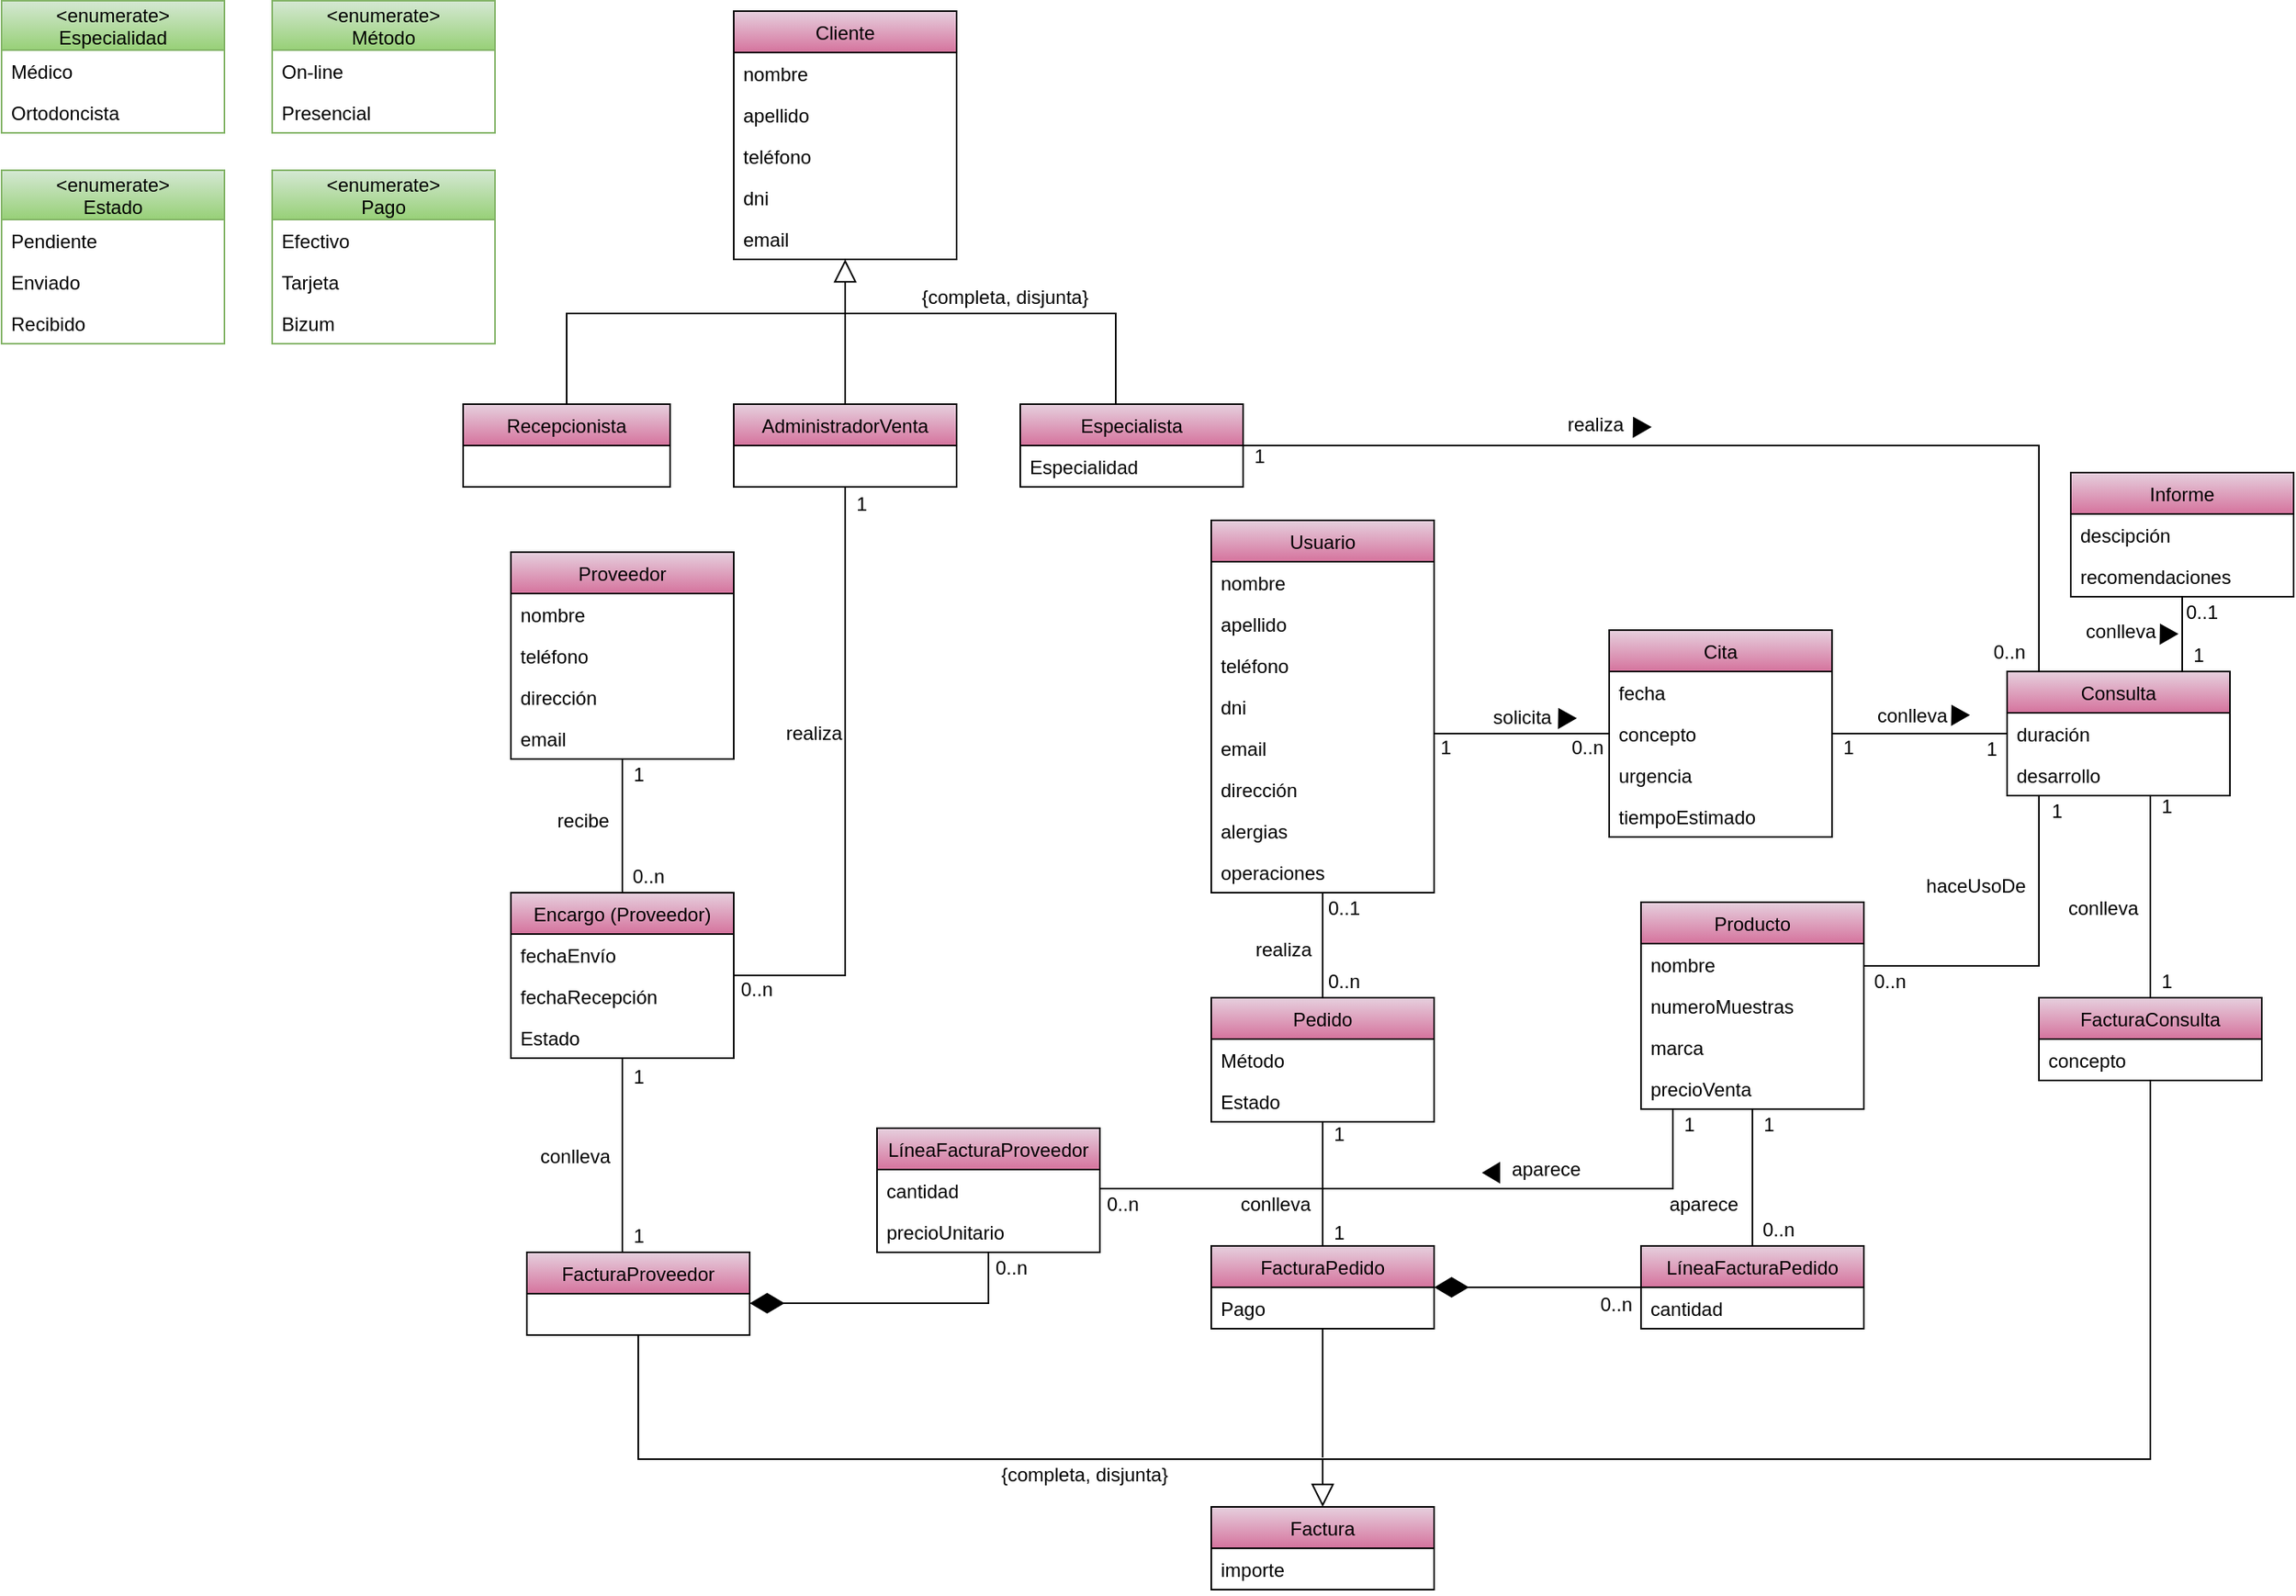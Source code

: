 <mxfile version="13.7.9" type="device"><diagram id="C5RBs43oDa-KdzZeNtuy" name="Page-1"><mxGraphModel dx="1865" dy="607" grid="1" gridSize="10" guides="1" tooltips="1" connect="1" arrows="1" fold="1" page="1" pageScale="1" pageWidth="827" pageHeight="1169" math="0" shadow="0"><root><mxCell id="WIyWlLk6GJQsqaUBKTNV-0"/><mxCell id="WIyWlLk6GJQsqaUBKTNV-1" parent="WIyWlLk6GJQsqaUBKTNV-0"/><mxCell id="0puCko0WSU8qKlsJUtFV-97" value="" style="endArrow=none;html=1;edgeStyle=orthogonalEdgeStyle;" parent="WIyWlLk6GJQsqaUBKTNV-1" source="SEa0zb_5nEp7aMum9ykr-32" target="0puCko0WSU8qKlsJUtFV-28" edge="1"><mxGeometry relative="1" as="geometry"><mxPoint x="280" y="533" as="sourcePoint"/><mxPoint x="430" y="430" as="targetPoint"/><Array as="points"><mxPoint x="310" y="494"/><mxPoint x="310" y="494"/></Array></mxGeometry></mxCell><mxCell id="0puCko0WSU8qKlsJUtFV-100" value="" style="endArrow=none;html=1;edgeStyle=orthogonalEdgeStyle;" parent="WIyWlLk6GJQsqaUBKTNV-1" source="0puCko0WSU8qKlsJUtFV-28" target="0puCko0WSU8qKlsJUtFV-24" edge="1"><mxGeometry relative="1" as="geometry"><mxPoint x="290" y="543" as="sourcePoint"/><mxPoint x="420" y="543" as="targetPoint"/></mxGeometry></mxCell><mxCell id="0puCko0WSU8qKlsJUtFV-104" value="" style="endArrow=none;html=1;edgeStyle=orthogonalEdgeStyle;" parent="WIyWlLk6GJQsqaUBKTNV-1" source="0puCko0WSU8qKlsJUtFV-40" target="0puCko0WSU8qKlsJUtFV-24" edge="1"><mxGeometry relative="1" as="geometry"><mxPoint x="320" y="573" as="sourcePoint"/><mxPoint x="450" y="573" as="targetPoint"/><Array as="points"><mxPoint x="730" y="570"/><mxPoint x="730" y="570"/></Array></mxGeometry></mxCell><mxCell id="0puCko0WSU8qKlsJUtFV-106" value="" style="endArrow=none;html=1;edgeStyle=orthogonalEdgeStyle;entryX=0.5;entryY=0;entryDx=0;entryDy=0;" parent="WIyWlLk6GJQsqaUBKTNV-1" source="SEa0zb_5nEp7aMum9ykr-32" target="0puCko0WSU8qKlsJUtFV-48" edge="1"><mxGeometry relative="1" as="geometry"><mxPoint x="210" y="585" as="sourcePoint"/><mxPoint x="420" y="543" as="targetPoint"/></mxGeometry></mxCell><mxCell id="0puCko0WSU8qKlsJUtFV-116" value="" style="endArrow=none;html=1;edgeStyle=orthogonalEdgeStyle;" parent="WIyWlLk6GJQsqaUBKTNV-1" source="0puCko0WSU8qKlsJUtFV-48" target="0puCko0WSU8qKlsJUtFV-108" edge="1"><mxGeometry relative="1" as="geometry"><mxPoint x="220" y="595" as="sourcePoint"/><mxPoint x="220" y="670" as="targetPoint"/></mxGeometry></mxCell><mxCell id="0puCko0WSU8qKlsJUtFV-117" value="" style="endArrow=diamondThin;html=1;edgeStyle=orthogonalEdgeStyle;endFill=1;startSize=19;endSize=19;" parent="WIyWlLk6GJQsqaUBKTNV-1" source="0puCko0WSU8qKlsJUtFV-112" target="0puCko0WSU8qKlsJUtFV-108" edge="1"><mxGeometry relative="1" as="geometry"><mxPoint x="220" y="774" as="sourcePoint"/><mxPoint x="220" y="800" as="targetPoint"/></mxGeometry></mxCell><mxCell id="0puCko0WSU8qKlsJUtFV-118" value="" style="endArrow=none;html=1;edgeStyle=orthogonalEdgeStyle;" parent="WIyWlLk6GJQsqaUBKTNV-1" source="0puCko0WSU8qKlsJUtFV-85" target="0puCko0WSU8qKlsJUtFV-112" edge="1"><mxGeometry relative="1" as="geometry"><mxPoint x="560" y="852" as="sourcePoint"/><mxPoint x="610" y="852" as="targetPoint"/></mxGeometry></mxCell><mxCell id="0puCko0WSU8qKlsJUtFV-124" value="" style="endArrow=block;endFill=0;endSize=12;html=1;entryX=0.5;entryY=0;entryDx=0;entryDy=0;" parent="WIyWlLk6GJQsqaUBKTNV-1" target="0puCko0WSU8qKlsJUtFV-120" edge="1"><mxGeometry width="160" relative="1" as="geometry"><mxPoint x="210" y="950" as="sourcePoint"/><mxPoint x="72" y="860" as="targetPoint"/></mxGeometry></mxCell><mxCell id="SEa0zb_5nEp7aMum9ykr-4" style="edgeStyle=orthogonalEdgeStyle;rounded=0;orthogonalLoop=1;jettySize=auto;html=1;endArrow=none;endFill=0;" edge="1" parent="WIyWlLk6GJQsqaUBKTNV-1" source="0puCko0WSU8qKlsJUtFV-93" target="0puCko0WSU8qKlsJUtFV-85"><mxGeometry relative="1" as="geometry"><Array as="points"><mxPoint x="430" y="780"/></Array></mxGeometry></mxCell><mxCell id="SEa0zb_5nEp7aMum9ykr-3" style="edgeStyle=orthogonalEdgeStyle;rounded=0;orthogonalLoop=1;jettySize=auto;html=1;endArrow=none;endFill=0;" edge="1" parent="WIyWlLk6GJQsqaUBKTNV-1" source="SEa0zb_5nEp7aMum9ykr-20" target="0puCko0WSU8qKlsJUtFV-36"><mxGeometry relative="1" as="geometry"><mxPoint x="-380" y="585" as="sourcePoint"/><Array as="points"><mxPoint x="-230" y="540"/><mxPoint x="-230" y="540"/></Array></mxGeometry></mxCell><mxCell id="SEa0zb_5nEp7aMum9ykr-6" style="edgeStyle=orthogonalEdgeStyle;rounded=0;orthogonalLoop=1;jettySize=auto;html=1;endArrow=none;endFill=0;startArrow=diamondThin;startFill=1;sourcePerimeterSpacing=0;targetPerimeterSpacing=0;startSize=19;" edge="1" parent="WIyWlLk6GJQsqaUBKTNV-1" source="0puCko0WSU8qKlsJUtFV-89" target="0puCko0WSU8qKlsJUtFV-93"><mxGeometry relative="1" as="geometry"><Array as="points"><mxPoint y="852"/></Array></mxGeometry></mxCell><mxCell id="SEa0zb_5nEp7aMum9ykr-5" style="edgeStyle=orthogonalEdgeStyle;rounded=0;orthogonalLoop=1;jettySize=auto;html=1;endArrow=none;endFill=0;" edge="1" parent="WIyWlLk6GJQsqaUBKTNV-1" source="0puCko0WSU8qKlsJUtFV-36" target="0puCko0WSU8qKlsJUtFV-89"><mxGeometry relative="1" as="geometry"><Array as="points"><mxPoint x="-230" y="770"/><mxPoint x="-230" y="770"/></Array></mxGeometry></mxCell><mxCell id="SEa0zb_5nEp7aMum9ykr-57" style="edgeStyle=orthogonalEdgeStyle;rounded=0;orthogonalLoop=1;jettySize=auto;html=1;startArrow=none;startFill=0;startSize=19;sourcePerimeterSpacing=0;endArrow=none;endFill=0;endSize=19;targetPerimeterSpacing=0;" edge="1" parent="WIyWlLk6GJQsqaUBKTNV-1" source="0puCko0WSU8qKlsJUtFV-8"><mxGeometry relative="1" as="geometry"><mxPoint x="-110" y="230" as="targetPoint"/><mxPoint x="-200" y="230" as="sourcePoint"/><Array as="points"><mxPoint x="-265" y="230"/></Array></mxGeometry></mxCell><mxCell id="0puCko0WSU8qKlsJUtFV-8" value="Recepcionista" style="swimlane;fontStyle=0;childLayout=stackLayout;horizontal=1;startSize=26;horizontalStack=0;resizeParent=1;resizeParentMax=0;resizeLast=0;collapsible=1;marginBottom=0;fillColor=#E6D0DE;gradientColor=#D5739D;" parent="WIyWlLk6GJQsqaUBKTNV-1" vertex="1"><mxGeometry x="-330" y="287" width="130" height="52" as="geometry"/></mxCell><mxCell id="SEa0zb_5nEp7aMum9ykr-110" style="edgeStyle=orthogonalEdgeStyle;rounded=0;orthogonalLoop=1;jettySize=auto;html=1;startArrow=none;startFill=0;startSize=19;sourcePerimeterSpacing=0;endArrow=none;endFill=0;endSize=19;targetPerimeterSpacing=0;" edge="1" parent="WIyWlLk6GJQsqaUBKTNV-1" source="0puCko0WSU8qKlsJUtFV-12"><mxGeometry relative="1" as="geometry"><mxPoint x="-90" y="230" as="targetPoint"/></mxGeometry></mxCell><mxCell id="0puCko0WSU8qKlsJUtFV-12" value="AdministradorVenta" style="swimlane;fontStyle=0;childLayout=stackLayout;horizontal=1;startSize=26;horizontalStack=0;resizeParent=1;resizeParentMax=0;resizeLast=0;collapsible=1;marginBottom=0;fillColor=#E6D0DE;gradientColor=#D5739D;" parent="WIyWlLk6GJQsqaUBKTNV-1" vertex="1"><mxGeometry x="-160" y="287" width="140" height="52" as="geometry"/></mxCell><mxCell id="SEa0zb_5nEp7aMum9ykr-55" style="edgeStyle=orthogonalEdgeStyle;rounded=0;orthogonalLoop=1;jettySize=auto;html=1;startArrow=none;startFill=0;startSize=19;sourcePerimeterSpacing=0;endArrow=none;endFill=0;endSize=19;targetPerimeterSpacing=0;" edge="1" parent="WIyWlLk6GJQsqaUBKTNV-1" source="0puCko0WSU8qKlsJUtFV-16" target="0puCko0WSU8qKlsJUtFV-24"><mxGeometry relative="1" as="geometry"><Array as="points"><mxPoint x="660" y="313"/></Array></mxGeometry></mxCell><mxCell id="SEa0zb_5nEp7aMum9ykr-56" style="edgeStyle=orthogonalEdgeStyle;rounded=0;orthogonalLoop=1;jettySize=auto;html=1;startArrow=none;startFill=0;startSize=19;sourcePerimeterSpacing=0;endArrow=none;endFill=0;endSize=19;targetPerimeterSpacing=0;" edge="1" parent="WIyWlLk6GJQsqaUBKTNV-1" source="0puCko0WSU8qKlsJUtFV-16"><mxGeometry relative="1" as="geometry"><mxPoint x="-110" y="230" as="targetPoint"/><Array as="points"><mxPoint x="80" y="230"/></Array></mxGeometry></mxCell><mxCell id="SEa0zb_5nEp7aMum9ykr-45" value="&lt;enumerate&gt;&#10;Método" style="swimlane;fontStyle=0;childLayout=stackLayout;horizontal=1;startSize=31;fillColor=#d5e8d4;horizontalStack=0;resizeParent=1;resizeParentMax=0;resizeLast=0;collapsible=1;marginBottom=0;strokeColor=#82b366;gradientColor=#97D077;" vertex="1" parent="WIyWlLk6GJQsqaUBKTNV-1"><mxGeometry x="-450" y="33.5" width="140" height="83" as="geometry"/></mxCell><mxCell id="SEa0zb_5nEp7aMum9ykr-46" value="On-line" style="text;strokeColor=none;fillColor=none;align=left;verticalAlign=top;spacingLeft=4;spacingRight=4;overflow=hidden;rotatable=0;points=[[0,0.5],[1,0.5]];portConstraint=eastwest;" vertex="1" parent="SEa0zb_5nEp7aMum9ykr-45"><mxGeometry y="31" width="140" height="26" as="geometry"/></mxCell><mxCell id="SEa0zb_5nEp7aMum9ykr-47" value="Presencial" style="text;strokeColor=none;fillColor=none;align=left;verticalAlign=top;spacingLeft=4;spacingRight=4;overflow=hidden;rotatable=0;points=[[0,0.5],[1,0.5]];portConstraint=eastwest;" vertex="1" parent="SEa0zb_5nEp7aMum9ykr-45"><mxGeometry y="57" width="140" height="26" as="geometry"/></mxCell><mxCell id="SEa0zb_5nEp7aMum9ykr-14" value="&lt;enumerate&gt;&#10;Especialidad" style="swimlane;fontStyle=0;childLayout=stackLayout;horizontal=1;startSize=31;fillColor=#d5e8d4;horizontalStack=0;resizeParent=1;resizeParentMax=0;resizeLast=0;collapsible=1;marginBottom=0;strokeColor=#82b366;gradientColor=#97D077;" vertex="1" parent="WIyWlLk6GJQsqaUBKTNV-1"><mxGeometry x="-620" y="33.5" width="140" height="83" as="geometry"/></mxCell><mxCell id="SEa0zb_5nEp7aMum9ykr-15" value="Médico" style="text;strokeColor=none;fillColor=none;align=left;verticalAlign=top;spacingLeft=4;spacingRight=4;overflow=hidden;rotatable=0;points=[[0,0.5],[1,0.5]];portConstraint=eastwest;" vertex="1" parent="SEa0zb_5nEp7aMum9ykr-14"><mxGeometry y="31" width="140" height="26" as="geometry"/></mxCell><mxCell id="SEa0zb_5nEp7aMum9ykr-16" value="Ortodoncista" style="text;strokeColor=none;fillColor=none;align=left;verticalAlign=top;spacingLeft=4;spacingRight=4;overflow=hidden;rotatable=0;points=[[0,0.5],[1,0.5]];portConstraint=eastwest;" vertex="1" parent="SEa0zb_5nEp7aMum9ykr-14"><mxGeometry y="57" width="140" height="26" as="geometry"/></mxCell><mxCell id="SEa0zb_5nEp7aMum9ykr-59" style="edgeStyle=orthogonalEdgeStyle;rounded=0;orthogonalLoop=1;jettySize=auto;html=1;startArrow=none;startFill=0;startSize=19;sourcePerimeterSpacing=0;endArrow=none;endFill=0;endSize=19;targetPerimeterSpacing=0;" edge="1" parent="WIyWlLk6GJQsqaUBKTNV-1" source="0puCko0WSU8qKlsJUtFV-40"><mxGeometry relative="1" as="geometry"><mxPoint x="70" y="950" as="targetPoint"/><Array as="points"><mxPoint x="730" y="950"/></Array></mxGeometry></mxCell><mxCell id="SEa0zb_5nEp7aMum9ykr-111" style="edgeStyle=orthogonalEdgeStyle;rounded=0;orthogonalLoop=1;jettySize=auto;html=1;startArrow=block;startFill=0;startSize=12;sourcePerimeterSpacing=0;endArrow=none;endFill=0;endSize=19;targetPerimeterSpacing=0;" edge="1" parent="WIyWlLk6GJQsqaUBKTNV-1" source="0puCko0WSU8qKlsJUtFV-0"><mxGeometry relative="1" as="geometry"><mxPoint x="-90" y="240" as="targetPoint"/></mxGeometry></mxCell><mxCell id="0puCko0WSU8qKlsJUtFV-0" value="Cliente" style="swimlane;fontStyle=0;childLayout=stackLayout;horizontal=1;startSize=26;horizontalStack=0;resizeParent=1;resizeParentMax=0;resizeLast=0;collapsible=1;marginBottom=0;fillColor=#E6D0DE;gradientColor=#D5739D;gradientDirection=south;swimlaneFillColor=none;" parent="WIyWlLk6GJQsqaUBKTNV-1" vertex="1"><mxGeometry x="-160" y="40" width="140" height="156" as="geometry"/></mxCell><mxCell id="0puCko0WSU8qKlsJUtFV-1" value="nombre" style="text;strokeColor=none;fillColor=none;align=left;verticalAlign=top;spacingLeft=4;spacingRight=4;overflow=hidden;rotatable=0;points=[[0,0.5],[1,0.5]];portConstraint=eastwest;" parent="0puCko0WSU8qKlsJUtFV-0" vertex="1"><mxGeometry y="26" width="140" height="26" as="geometry"/></mxCell><mxCell id="0puCko0WSU8qKlsJUtFV-2" value="apellido" style="text;strokeColor=none;fillColor=none;align=left;verticalAlign=top;spacingLeft=4;spacingRight=4;overflow=hidden;rotatable=0;points=[[0,0.5],[1,0.5]];portConstraint=eastwest;" parent="0puCko0WSU8qKlsJUtFV-0" vertex="1"><mxGeometry y="52" width="140" height="26" as="geometry"/></mxCell><mxCell id="0puCko0WSU8qKlsJUtFV-3" value="teléfono" style="text;strokeColor=none;fillColor=none;align=left;verticalAlign=top;spacingLeft=4;spacingRight=4;overflow=hidden;rotatable=0;points=[[0,0.5],[1,0.5]];portConstraint=eastwest;" parent="0puCko0WSU8qKlsJUtFV-0" vertex="1"><mxGeometry y="78" width="140" height="26" as="geometry"/></mxCell><mxCell id="SEa0zb_5nEp7aMum9ykr-11" value="dni" style="text;strokeColor=none;fillColor=none;align=left;verticalAlign=top;spacingLeft=4;spacingRight=4;overflow=hidden;rotatable=0;points=[[0,0.5],[1,0.5]];portConstraint=eastwest;" vertex="1" parent="0puCko0WSU8qKlsJUtFV-0"><mxGeometry y="104" width="140" height="26" as="geometry"/></mxCell><mxCell id="SEa0zb_5nEp7aMum9ykr-12" value="email" style="text;strokeColor=none;fillColor=none;align=left;verticalAlign=top;spacingLeft=4;spacingRight=4;overflow=hidden;rotatable=0;points=[[0,0.5],[1,0.5]];portConstraint=eastwest;" vertex="1" parent="0puCko0WSU8qKlsJUtFV-0"><mxGeometry y="130" width="140" height="26" as="geometry"/></mxCell><mxCell id="0puCko0WSU8qKlsJUtFV-48" value="Pedido" style="swimlane;fontStyle=0;childLayout=stackLayout;horizontal=1;startSize=26;horizontalStack=0;resizeParent=1;resizeParentMax=0;resizeLast=0;collapsible=1;marginBottom=0;fillColor=#E6D0DE;gradientColor=#D5739D;" parent="WIyWlLk6GJQsqaUBKTNV-1" vertex="1"><mxGeometry x="140" y="660" width="140" height="78" as="geometry"/></mxCell><mxCell id="0puCko0WSU8qKlsJUtFV-49" value="Método" style="text;strokeColor=none;fillColor=none;align=left;verticalAlign=top;spacingLeft=4;spacingRight=4;overflow=hidden;rotatable=0;points=[[0,0.5],[1,0.5]];portConstraint=eastwest;" parent="0puCko0WSU8qKlsJUtFV-48" vertex="1"><mxGeometry y="26" width="140" height="26" as="geometry"/></mxCell><mxCell id="0puCko0WSU8qKlsJUtFV-50" value="Estado" style="text;strokeColor=none;fillColor=none;align=left;verticalAlign=top;spacingLeft=4;spacingRight=4;overflow=hidden;rotatable=0;points=[[0,0.5],[1,0.5]];portConstraint=eastwest;" parent="0puCko0WSU8qKlsJUtFV-48" vertex="1"><mxGeometry y="52" width="140" height="26" as="geometry"/></mxCell><mxCell id="SEa0zb_5nEp7aMum9ykr-53" style="edgeStyle=orthogonalEdgeStyle;rounded=0;orthogonalLoop=1;jettySize=auto;html=1;startArrow=none;startFill=0;startSize=19;sourcePerimeterSpacing=0;endArrow=none;endFill=0;endSize=19;targetPerimeterSpacing=0;" edge="1" parent="WIyWlLk6GJQsqaUBKTNV-1" source="0puCko0WSU8qKlsJUtFV-85" target="0puCko0WSU8qKlsJUtFV-24"><mxGeometry relative="1" as="geometry"><Array as="points"><mxPoint x="660" y="640"/></Array></mxGeometry></mxCell><mxCell id="0puCko0WSU8qKlsJUtFV-85" value="Producto" style="swimlane;fontStyle=0;childLayout=stackLayout;horizontal=1;startSize=26;horizontalStack=0;resizeParent=1;resizeParentMax=0;resizeLast=0;collapsible=1;marginBottom=0;fillColor=#E6D0DE;gradientColor=#D5739D;" parent="WIyWlLk6GJQsqaUBKTNV-1" vertex="1"><mxGeometry x="410" y="600" width="140" height="130" as="geometry"/></mxCell><mxCell id="0puCko0WSU8qKlsJUtFV-87" value="nombre" style="text;strokeColor=none;fillColor=none;align=left;verticalAlign=top;spacingLeft=4;spacingRight=4;overflow=hidden;rotatable=0;points=[[0,0.5],[1,0.5]];portConstraint=eastwest;" parent="0puCko0WSU8qKlsJUtFV-85" vertex="1"><mxGeometry y="26" width="140" height="26" as="geometry"/></mxCell><mxCell id="0puCko0WSU8qKlsJUtFV-86" value="numeroMuestras" style="text;strokeColor=none;fillColor=none;align=left;verticalAlign=top;spacingLeft=4;spacingRight=4;overflow=hidden;rotatable=0;points=[[0,0.5],[1,0.5]];portConstraint=eastwest;" parent="0puCko0WSU8qKlsJUtFV-85" vertex="1"><mxGeometry y="52" width="140" height="26" as="geometry"/></mxCell><mxCell id="0puCko0WSU8qKlsJUtFV-88" value="marca" style="text;strokeColor=none;fillColor=none;align=left;verticalAlign=top;spacingLeft=4;spacingRight=4;overflow=hidden;rotatable=0;points=[[0,0.5],[1,0.5]];portConstraint=eastwest;" parent="0puCko0WSU8qKlsJUtFV-85" vertex="1"><mxGeometry y="78" width="140" height="26" as="geometry"/></mxCell><mxCell id="SEa0zb_5nEp7aMum9ykr-43" value="precioVenta" style="text;strokeColor=none;fillColor=none;align=left;verticalAlign=top;spacingLeft=4;spacingRight=4;overflow=hidden;rotatable=0;points=[[0,0.5],[1,0.5]];portConstraint=eastwest;" vertex="1" parent="0puCko0WSU8qKlsJUtFV-85"><mxGeometry y="104" width="140" height="26" as="geometry"/></mxCell><mxCell id="SEa0zb_5nEp7aMum9ykr-8" style="edgeStyle=orthogonalEdgeStyle;rounded=0;orthogonalLoop=1;jettySize=auto;html=1;endArrow=none;endFill=0;" edge="1" parent="WIyWlLk6GJQsqaUBKTNV-1" source="0puCko0WSU8qKlsJUtFV-108"><mxGeometry relative="1" as="geometry"><mxPoint x="210" y="949" as="targetPoint"/><mxPoint x="210" y="893.0" as="sourcePoint"/></mxGeometry></mxCell><mxCell id="0puCko0WSU8qKlsJUtFV-56" value="Informe" style="swimlane;fontStyle=0;childLayout=stackLayout;horizontal=1;startSize=26;horizontalStack=0;resizeParent=1;resizeParentMax=0;resizeLast=0;collapsible=1;marginBottom=0;fillColor=#E6D0DE;gradientColor=#D5739D;" parent="WIyWlLk6GJQsqaUBKTNV-1" vertex="1"><mxGeometry x="680" y="330" width="140" height="78" as="geometry"/></mxCell><mxCell id="0puCko0WSU8qKlsJUtFV-57" value="descipción" style="text;strokeColor=none;fillColor=none;align=left;verticalAlign=top;spacingLeft=4;spacingRight=4;overflow=hidden;rotatable=0;points=[[0,0.5],[1,0.5]];portConstraint=eastwest;" parent="0puCko0WSU8qKlsJUtFV-56" vertex="1"><mxGeometry y="26" width="140" height="26" as="geometry"/></mxCell><mxCell id="0puCko0WSU8qKlsJUtFV-58" value="recomendaciones" style="text;strokeColor=none;fillColor=none;align=left;verticalAlign=top;spacingLeft=4;spacingRight=4;overflow=hidden;rotatable=0;points=[[0,0.5],[1,0.5]];portConstraint=eastwest;" parent="0puCko0WSU8qKlsJUtFV-56" vertex="1"><mxGeometry y="52" width="140" height="26" as="geometry"/></mxCell><mxCell id="SEa0zb_5nEp7aMum9ykr-49" value="&lt;enumerate&gt;&#10;Pago" style="swimlane;fontStyle=0;childLayout=stackLayout;horizontal=1;startSize=31;fillColor=#d5e8d4;horizontalStack=0;resizeParent=1;resizeParentMax=0;resizeLast=0;collapsible=1;marginBottom=0;strokeColor=#82b366;gradientColor=#97D077;" vertex="1" parent="WIyWlLk6GJQsqaUBKTNV-1"><mxGeometry x="-450" y="140" width="140" height="109" as="geometry"/></mxCell><mxCell id="SEa0zb_5nEp7aMum9ykr-50" value="Efectivo" style="text;strokeColor=none;fillColor=none;align=left;verticalAlign=top;spacingLeft=4;spacingRight=4;overflow=hidden;rotatable=0;points=[[0,0.5],[1,0.5]];portConstraint=eastwest;" vertex="1" parent="SEa0zb_5nEp7aMum9ykr-49"><mxGeometry y="31" width="140" height="26" as="geometry"/></mxCell><mxCell id="SEa0zb_5nEp7aMum9ykr-51" value="Tarjeta" style="text;strokeColor=none;fillColor=none;align=left;verticalAlign=top;spacingLeft=4;spacingRight=4;overflow=hidden;rotatable=0;points=[[0,0.5],[1,0.5]];portConstraint=eastwest;" vertex="1" parent="SEa0zb_5nEp7aMum9ykr-49"><mxGeometry y="57" width="140" height="26" as="geometry"/></mxCell><mxCell id="SEa0zb_5nEp7aMum9ykr-52" value="Bizum" style="text;strokeColor=none;fillColor=none;align=left;verticalAlign=top;spacingLeft=4;spacingRight=4;overflow=hidden;rotatable=0;points=[[0,0.5],[1,0.5]];portConstraint=eastwest;" vertex="1" parent="SEa0zb_5nEp7aMum9ykr-49"><mxGeometry y="83" width="140" height="26" as="geometry"/></mxCell><mxCell id="SEa0zb_5nEp7aMum9ykr-27" value="&lt;enumerate&gt;&#10;Estado" style="swimlane;fontStyle=0;childLayout=stackLayout;horizontal=1;startSize=31;fillColor=#d5e8d4;horizontalStack=0;resizeParent=1;resizeParentMax=0;resizeLast=0;collapsible=1;marginBottom=0;strokeColor=#82b366;gradientColor=#97D077;" vertex="1" parent="WIyWlLk6GJQsqaUBKTNV-1"><mxGeometry x="-620" y="140" width="140" height="109" as="geometry"/></mxCell><mxCell id="SEa0zb_5nEp7aMum9ykr-28" value="Pendiente" style="text;strokeColor=none;fillColor=none;align=left;verticalAlign=top;spacingLeft=4;spacingRight=4;overflow=hidden;rotatable=0;points=[[0,0.5],[1,0.5]];portConstraint=eastwest;" vertex="1" parent="SEa0zb_5nEp7aMum9ykr-27"><mxGeometry y="31" width="140" height="26" as="geometry"/></mxCell><mxCell id="SEa0zb_5nEp7aMum9ykr-29" value="Enviado" style="text;strokeColor=none;fillColor=none;align=left;verticalAlign=top;spacingLeft=4;spacingRight=4;overflow=hidden;rotatable=0;points=[[0,0.5],[1,0.5]];portConstraint=eastwest;" vertex="1" parent="SEa0zb_5nEp7aMum9ykr-27"><mxGeometry y="57" width="140" height="26" as="geometry"/></mxCell><mxCell id="SEa0zb_5nEp7aMum9ykr-30" value="Recibido" style="text;strokeColor=none;fillColor=none;align=left;verticalAlign=top;spacingLeft=4;spacingRight=4;overflow=hidden;rotatable=0;points=[[0,0.5],[1,0.5]];portConstraint=eastwest;" vertex="1" parent="SEa0zb_5nEp7aMum9ykr-27"><mxGeometry y="83" width="140" height="26" as="geometry"/></mxCell><mxCell id="SEa0zb_5nEp7aMum9ykr-9" style="edgeStyle=orthogonalEdgeStyle;rounded=0;orthogonalLoop=1;jettySize=auto;html=1;endArrow=none;endFill=0;" edge="1" parent="WIyWlLk6GJQsqaUBKTNV-1" source="0puCko0WSU8qKlsJUtFV-36" target="0puCko0WSU8qKlsJUtFV-12"><mxGeometry relative="1" as="geometry"><Array as="points"><mxPoint x="-90" y="646"/></Array></mxGeometry></mxCell><mxCell id="SEa0zb_5nEp7aMum9ykr-10" value="" style="triangle;whiteSpace=wrap;html=1;fillColor=#000000;direction=west;rotation=60;" vertex="1" parent="WIyWlLk6GJQsqaUBKTNV-1"><mxGeometry x="356" y="477" width="10" height="12" as="geometry"/></mxCell><mxCell id="SEa0zb_5nEp7aMum9ykr-58" style="edgeStyle=orthogonalEdgeStyle;rounded=0;orthogonalLoop=1;jettySize=auto;html=1;startArrow=none;startFill=0;startSize=19;sourcePerimeterSpacing=0;endArrow=none;endFill=0;endSize=19;targetPerimeterSpacing=0;" edge="1" parent="WIyWlLk6GJQsqaUBKTNV-1" source="0puCko0WSU8qKlsJUtFV-89"><mxGeometry relative="1" as="geometry"><mxPoint x="70" y="950" as="targetPoint"/><Array as="points"><mxPoint x="-220" y="950"/></Array></mxGeometry></mxCell><mxCell id="0puCko0WSU8qKlsJUtFV-89" value="FacturaProveedor" style="swimlane;fontStyle=0;childLayout=stackLayout;horizontal=1;startSize=26;horizontalStack=0;resizeParent=1;resizeParentMax=0;resizeLast=0;collapsible=1;marginBottom=0;fillColor=#E6D0DE;gradientColor=#D5739D;" parent="WIyWlLk6GJQsqaUBKTNV-1" vertex="1"><mxGeometry x="-290" y="820" width="140" height="52" as="geometry"/></mxCell><mxCell id="0puCko0WSU8qKlsJUtFV-108" value="FacturaPedido" style="swimlane;fontStyle=0;childLayout=stackLayout;horizontal=1;startSize=26;horizontalStack=0;resizeParent=1;resizeParentMax=0;resizeLast=0;collapsible=1;marginBottom=0;fillColor=#E6D0DE;gradientColor=#D5739D;" parent="WIyWlLk6GJQsqaUBKTNV-1" vertex="1"><mxGeometry x="140" y="816" width="140" height="52" as="geometry"/></mxCell><mxCell id="SEa0zb_5nEp7aMum9ykr-44" value="Pago" style="text;strokeColor=none;fillColor=none;align=left;verticalAlign=top;spacingLeft=4;spacingRight=4;overflow=hidden;rotatable=0;points=[[0,0.5],[1,0.5]];portConstraint=eastwest;" vertex="1" parent="0puCko0WSU8qKlsJUtFV-108"><mxGeometry y="26" width="140" height="26" as="geometry"/></mxCell><mxCell id="SEa0zb_5nEp7aMum9ykr-54" style="edgeStyle=orthogonalEdgeStyle;rounded=0;orthogonalLoop=1;jettySize=auto;html=1;startArrow=none;startFill=0;startSize=19;sourcePerimeterSpacing=0;endArrow=none;endFill=0;endSize=19;targetPerimeterSpacing=0;" edge="1" parent="WIyWlLk6GJQsqaUBKTNV-1" source="0puCko0WSU8qKlsJUtFV-24" target="0puCko0WSU8qKlsJUtFV-56"><mxGeometry relative="1" as="geometry"><Array as="points"><mxPoint x="750" y="440"/><mxPoint x="750" y="440"/></Array></mxGeometry></mxCell><mxCell id="0puCko0WSU8qKlsJUtFV-112" value="LíneaFacturaPedido" style="swimlane;fontStyle=0;childLayout=stackLayout;horizontal=1;startSize=26;horizontalStack=0;resizeParent=1;resizeParentMax=0;resizeLast=0;collapsible=1;marginBottom=0;fillColor=#E6D0DE;gradientColor=#D5739D;" parent="WIyWlLk6GJQsqaUBKTNV-1" vertex="1"><mxGeometry x="410" y="816" width="140" height="52" as="geometry"/></mxCell><mxCell id="0puCko0WSU8qKlsJUtFV-113" value="cantidad" style="text;strokeColor=none;fillColor=none;align=left;verticalAlign=top;spacingLeft=4;spacingRight=4;overflow=hidden;rotatable=0;points=[[0,0.5],[1,0.5]];portConstraint=eastwest;" parent="0puCko0WSU8qKlsJUtFV-112" vertex="1"><mxGeometry y="26" width="140" height="26" as="geometry"/></mxCell><mxCell id="SEa0zb_5nEp7aMum9ykr-32" value="Usuario" style="swimlane;fontStyle=0;childLayout=stackLayout;horizontal=1;startSize=26;horizontalStack=0;resizeParent=1;resizeParentMax=0;resizeLast=0;collapsible=1;marginBottom=0;fillColor=#E6D0DE;gradientColor=#D5739D;" vertex="1" parent="WIyWlLk6GJQsqaUBKTNV-1"><mxGeometry x="140" y="360" width="140" height="234" as="geometry"/></mxCell><mxCell id="SEa0zb_5nEp7aMum9ykr-33" value="nombre" style="text;strokeColor=none;fillColor=none;align=left;verticalAlign=top;spacingLeft=4;spacingRight=4;overflow=hidden;rotatable=0;points=[[0,0.5],[1,0.5]];portConstraint=eastwest;" vertex="1" parent="SEa0zb_5nEp7aMum9ykr-32"><mxGeometry y="26" width="140" height="26" as="geometry"/></mxCell><mxCell id="SEa0zb_5nEp7aMum9ykr-34" value="apellido" style="text;strokeColor=none;fillColor=none;align=left;verticalAlign=top;spacingLeft=4;spacingRight=4;overflow=hidden;rotatable=0;points=[[0,0.5],[1,0.5]];portConstraint=eastwest;" vertex="1" parent="SEa0zb_5nEp7aMum9ykr-32"><mxGeometry y="52" width="140" height="26" as="geometry"/></mxCell><mxCell id="SEa0zb_5nEp7aMum9ykr-35" value="teléfono" style="text;strokeColor=none;fillColor=none;align=left;verticalAlign=top;spacingLeft=4;spacingRight=4;overflow=hidden;rotatable=0;points=[[0,0.5],[1,0.5]];portConstraint=eastwest;" vertex="1" parent="SEa0zb_5nEp7aMum9ykr-32"><mxGeometry y="78" width="140" height="26" as="geometry"/></mxCell><mxCell id="SEa0zb_5nEp7aMum9ykr-36" value="dni" style="text;strokeColor=none;fillColor=none;align=left;verticalAlign=top;spacingLeft=4;spacingRight=4;overflow=hidden;rotatable=0;points=[[0,0.5],[1,0.5]];portConstraint=eastwest;" vertex="1" parent="SEa0zb_5nEp7aMum9ykr-32"><mxGeometry y="104" width="140" height="26" as="geometry"/></mxCell><mxCell id="SEa0zb_5nEp7aMum9ykr-37" value="email" style="text;strokeColor=none;fillColor=none;align=left;verticalAlign=top;spacingLeft=4;spacingRight=4;overflow=hidden;rotatable=0;points=[[0,0.5],[1,0.5]];portConstraint=eastwest;" vertex="1" parent="SEa0zb_5nEp7aMum9ykr-32"><mxGeometry y="130" width="140" height="26" as="geometry"/></mxCell><mxCell id="SEa0zb_5nEp7aMum9ykr-38" value="dirección" style="text;strokeColor=none;fillColor=none;align=left;verticalAlign=top;spacingLeft=4;spacingRight=4;overflow=hidden;rotatable=0;points=[[0,0.5],[1,0.5]];portConstraint=eastwest;" vertex="1" parent="SEa0zb_5nEp7aMum9ykr-32"><mxGeometry y="156" width="140" height="26" as="geometry"/></mxCell><mxCell id="SEa0zb_5nEp7aMum9ykr-39" value="alergias" style="text;strokeColor=none;fillColor=none;align=left;verticalAlign=top;spacingLeft=4;spacingRight=4;overflow=hidden;rotatable=0;points=[[0,0.5],[1,0.5]];portConstraint=eastwest;" vertex="1" parent="SEa0zb_5nEp7aMum9ykr-32"><mxGeometry y="182" width="140" height="26" as="geometry"/></mxCell><mxCell id="SEa0zb_5nEp7aMum9ykr-40" value="operaciones" style="text;strokeColor=none;fillColor=none;align=left;verticalAlign=top;spacingLeft=4;spacingRight=4;overflow=hidden;rotatable=0;points=[[0,0.5],[1,0.5]];portConstraint=eastwest;" vertex="1" parent="SEa0zb_5nEp7aMum9ykr-32"><mxGeometry y="208" width="140" height="26" as="geometry"/></mxCell><mxCell id="SEa0zb_5nEp7aMum9ykr-20" value="Proveedor" style="swimlane;fontStyle=0;childLayout=stackLayout;horizontal=1;startSize=26;horizontalStack=0;resizeParent=1;resizeParentMax=0;resizeLast=0;collapsible=1;marginBottom=0;fillColor=#E6D0DE;gradientColor=#D5739D;" vertex="1" parent="WIyWlLk6GJQsqaUBKTNV-1"><mxGeometry x="-300" y="380" width="140" height="130" as="geometry"/></mxCell><mxCell id="SEa0zb_5nEp7aMum9ykr-21" value="nombre" style="text;strokeColor=none;fillColor=none;align=left;verticalAlign=top;spacingLeft=4;spacingRight=4;overflow=hidden;rotatable=0;points=[[0,0.5],[1,0.5]];portConstraint=eastwest;" vertex="1" parent="SEa0zb_5nEp7aMum9ykr-20"><mxGeometry y="26" width="140" height="26" as="geometry"/></mxCell><mxCell id="SEa0zb_5nEp7aMum9ykr-23" value="teléfono" style="text;strokeColor=none;fillColor=none;align=left;verticalAlign=top;spacingLeft=4;spacingRight=4;overflow=hidden;rotatable=0;points=[[0,0.5],[1,0.5]];portConstraint=eastwest;" vertex="1" parent="SEa0zb_5nEp7aMum9ykr-20"><mxGeometry y="52" width="140" height="26" as="geometry"/></mxCell><mxCell id="SEa0zb_5nEp7aMum9ykr-24" value="dirección" style="text;strokeColor=none;fillColor=none;align=left;verticalAlign=top;spacingLeft=4;spacingRight=4;overflow=hidden;rotatable=0;points=[[0,0.5],[1,0.5]];portConstraint=eastwest;" vertex="1" parent="SEa0zb_5nEp7aMum9ykr-20"><mxGeometry y="78" width="140" height="26" as="geometry"/></mxCell><mxCell id="SEa0zb_5nEp7aMum9ykr-25" value="email" style="text;strokeColor=none;fillColor=none;align=left;verticalAlign=top;spacingLeft=4;spacingRight=4;overflow=hidden;rotatable=0;points=[[0,0.5],[1,0.5]];portConstraint=eastwest;" vertex="1" parent="SEa0zb_5nEp7aMum9ykr-20"><mxGeometry y="104" width="140" height="26" as="geometry"/></mxCell><mxCell id="0puCko0WSU8qKlsJUtFV-16" value="Especialista" style="swimlane;fontStyle=0;childLayout=stackLayout;horizontal=1;startSize=26;horizontalStack=0;resizeParent=1;resizeParentMax=0;resizeLast=0;collapsible=1;marginBottom=0;fillColor=#E6D0DE;gradientColor=#D5739D;" parent="WIyWlLk6GJQsqaUBKTNV-1" vertex="1"><mxGeometry x="20" y="287" width="140" height="52" as="geometry"/></mxCell><mxCell id="0puCko0WSU8qKlsJUtFV-17" value="Especialidad" style="text;strokeColor=none;fillColor=none;align=left;verticalAlign=top;spacingLeft=4;spacingRight=4;overflow=hidden;rotatable=0;points=[[0,0.5],[1,0.5]];portConstraint=eastwest;" parent="0puCko0WSU8qKlsJUtFV-16" vertex="1"><mxGeometry y="26" width="140" height="26" as="geometry"/></mxCell><mxCell id="0puCko0WSU8qKlsJUtFV-120" value="Factura" style="swimlane;fontStyle=0;childLayout=stackLayout;horizontal=1;startSize=26;horizontalStack=0;resizeParent=1;resizeParentMax=0;resizeLast=0;collapsible=1;marginBottom=0;fillColor=#E6D0DE;gradientColor=#D5739D;" parent="WIyWlLk6GJQsqaUBKTNV-1" vertex="1"><mxGeometry x="140" y="980" width="140" height="52" as="geometry"/></mxCell><mxCell id="0puCko0WSU8qKlsJUtFV-121" value="importe" style="text;strokeColor=none;fillColor=none;align=left;verticalAlign=top;spacingLeft=4;spacingRight=4;overflow=hidden;rotatable=0;points=[[0,0.5],[1,0.5]];portConstraint=eastwest;" parent="0puCko0WSU8qKlsJUtFV-120" vertex="1"><mxGeometry y="26" width="140" height="26" as="geometry"/></mxCell><mxCell id="0puCko0WSU8qKlsJUtFV-36" value="Encargo (Proveedor)" style="swimlane;fontStyle=0;childLayout=stackLayout;horizontal=1;startSize=26;horizontalStack=0;resizeParent=1;resizeParentMax=0;resizeLast=0;collapsible=1;marginBottom=0;fillColor=#E6D0DE;gradientColor=#D5739D;" parent="WIyWlLk6GJQsqaUBKTNV-1" vertex="1"><mxGeometry x="-300" y="594" width="140" height="104" as="geometry"/></mxCell><mxCell id="0puCko0WSU8qKlsJUtFV-37" value="fechaEnvío" style="text;strokeColor=none;fillColor=none;align=left;verticalAlign=top;spacingLeft=4;spacingRight=4;overflow=hidden;rotatable=0;points=[[0,0.5],[1,0.5]];portConstraint=eastwest;" parent="0puCko0WSU8qKlsJUtFV-36" vertex="1"><mxGeometry y="26" width="140" height="26" as="geometry"/></mxCell><mxCell id="0puCko0WSU8qKlsJUtFV-38" value="fechaRecepción" style="text;strokeColor=none;fillColor=none;align=left;verticalAlign=top;spacingLeft=4;spacingRight=4;overflow=hidden;rotatable=0;points=[[0,0.5],[1,0.5]];portConstraint=eastwest;" parent="0puCko0WSU8qKlsJUtFV-36" vertex="1"><mxGeometry y="52" width="140" height="26" as="geometry"/></mxCell><mxCell id="SEa0zb_5nEp7aMum9ykr-26" value="Estado" style="text;strokeColor=none;fillColor=none;align=left;verticalAlign=top;spacingLeft=4;spacingRight=4;overflow=hidden;rotatable=0;points=[[0,0.5],[1,0.5]];portConstraint=eastwest;" vertex="1" parent="0puCko0WSU8qKlsJUtFV-36"><mxGeometry y="78" width="140" height="26" as="geometry"/></mxCell><mxCell id="SEa0zb_5nEp7aMum9ykr-60" value="{completa, disjunta}" style="text;html=1;align=center;verticalAlign=middle;resizable=0;points=[];autosize=1;" vertex="1" parent="WIyWlLk6GJQsqaUBKTNV-1"><mxGeometry x="-50" y="210" width="120" height="20" as="geometry"/></mxCell><mxCell id="0puCko0WSU8qKlsJUtFV-93" value="LíneaFacturaProveedor" style="swimlane;fontStyle=0;childLayout=stackLayout;horizontal=1;startSize=26;horizontalStack=0;resizeParent=1;resizeParentMax=0;resizeLast=0;collapsible=1;marginBottom=0;fillColor=#E6D0DE;gradientColor=#D5739D;" parent="WIyWlLk6GJQsqaUBKTNV-1" vertex="1"><mxGeometry x="-70" y="742" width="140" height="78" as="geometry"/></mxCell><mxCell id="0puCko0WSU8qKlsJUtFV-94" value="cantidad" style="text;strokeColor=none;fillColor=none;align=left;verticalAlign=top;spacingLeft=4;spacingRight=4;overflow=hidden;rotatable=0;points=[[0,0.5],[1,0.5]];portConstraint=eastwest;" parent="0puCko0WSU8qKlsJUtFV-93" vertex="1"><mxGeometry y="26" width="140" height="26" as="geometry"/></mxCell><mxCell id="0puCko0WSU8qKlsJUtFV-95" value="precioUnitario" style="text;strokeColor=none;fillColor=none;align=left;verticalAlign=top;spacingLeft=4;spacingRight=4;overflow=hidden;rotatable=0;points=[[0,0.5],[1,0.5]];portConstraint=eastwest;" parent="0puCko0WSU8qKlsJUtFV-93" vertex="1"><mxGeometry y="52" width="140" height="26" as="geometry"/></mxCell><mxCell id="SEa0zb_5nEp7aMum9ykr-61" value="1" style="text;html=1;align=center;verticalAlign=middle;resizable=0;points=[];autosize=1;" vertex="1" parent="WIyWlLk6GJQsqaUBKTNV-1"><mxGeometry x="-230" y="510" width="20" height="20" as="geometry"/></mxCell><mxCell id="SEa0zb_5nEp7aMum9ykr-62" value="0..n" style="text;html=1;align=center;verticalAlign=middle;resizable=0;points=[];autosize=1;" vertex="1" parent="WIyWlLk6GJQsqaUBKTNV-1"><mxGeometry x="-234" y="574" width="40" height="20" as="geometry"/></mxCell><mxCell id="SEa0zb_5nEp7aMum9ykr-63" value="recibe" style="text;html=1;align=center;verticalAlign=middle;resizable=0;points=[];autosize=1;" vertex="1" parent="WIyWlLk6GJQsqaUBKTNV-1"><mxGeometry x="-280" y="539" width="50" height="20" as="geometry"/></mxCell><mxCell id="SEa0zb_5nEp7aMum9ykr-64" value="realiza" style="text;html=1;align=center;verticalAlign=middle;resizable=0;points=[];autosize=1;" vertex="1" parent="WIyWlLk6GJQsqaUBKTNV-1"><mxGeometry x="-135" y="484" width="50" height="20" as="geometry"/></mxCell><mxCell id="SEa0zb_5nEp7aMum9ykr-65" value="1" style="text;html=1;align=center;verticalAlign=middle;resizable=0;points=[];autosize=1;" vertex="1" parent="WIyWlLk6GJQsqaUBKTNV-1"><mxGeometry x="-90" y="340" width="20" height="20" as="geometry"/></mxCell><mxCell id="SEa0zb_5nEp7aMum9ykr-66" value="0..n" style="text;html=1;align=center;verticalAlign=middle;resizable=0;points=[];autosize=1;" vertex="1" parent="WIyWlLk6GJQsqaUBKTNV-1"><mxGeometry x="-166" y="645" width="40" height="20" as="geometry"/></mxCell><mxCell id="SEa0zb_5nEp7aMum9ykr-67" value="1" style="text;html=1;align=center;verticalAlign=middle;resizable=0;points=[];autosize=1;" vertex="1" parent="WIyWlLk6GJQsqaUBKTNV-1"><mxGeometry x="-230" y="700" width="20" height="20" as="geometry"/></mxCell><mxCell id="SEa0zb_5nEp7aMum9ykr-68" value="1" style="text;html=1;align=center;verticalAlign=middle;resizable=0;points=[];autosize=1;" vertex="1" parent="WIyWlLk6GJQsqaUBKTNV-1"><mxGeometry x="-230" y="800" width="20" height="20" as="geometry"/></mxCell><mxCell id="SEa0zb_5nEp7aMum9ykr-69" value="conlleva" style="text;html=1;align=center;verticalAlign=middle;resizable=0;points=[];autosize=1;" vertex="1" parent="WIyWlLk6GJQsqaUBKTNV-1"><mxGeometry x="-290" y="750" width="60" height="20" as="geometry"/></mxCell><mxCell id="SEa0zb_5nEp7aMum9ykr-70" value="0..n" style="text;html=1;align=center;verticalAlign=middle;resizable=0;points=[];autosize=1;" vertex="1" parent="WIyWlLk6GJQsqaUBKTNV-1"><mxGeometry x="-6" y="820" width="40" height="20" as="geometry"/></mxCell><mxCell id="SEa0zb_5nEp7aMum9ykr-71" value="{completa, disjunta}" style="text;html=1;align=center;verticalAlign=middle;resizable=0;points=[];autosize=1;" vertex="1" parent="WIyWlLk6GJQsqaUBKTNV-1"><mxGeometry y="950" width="120" height="20" as="geometry"/></mxCell><mxCell id="SEa0zb_5nEp7aMum9ykr-72" value="0..n" style="text;html=1;align=center;verticalAlign=middle;resizable=0;points=[];autosize=1;" vertex="1" parent="WIyWlLk6GJQsqaUBKTNV-1"><mxGeometry x="374" y="843" width="40" height="20" as="geometry"/></mxCell><mxCell id="0puCko0WSU8qKlsJUtFV-24" value="Consulta" style="swimlane;fontStyle=0;childLayout=stackLayout;horizontal=1;startSize=26;horizontalStack=0;resizeParent=1;resizeParentMax=0;resizeLast=0;collapsible=1;marginBottom=0;fillColor=#E6D0DE;gradientColor=#D5739D;" parent="WIyWlLk6GJQsqaUBKTNV-1" vertex="1"><mxGeometry x="640" y="455" width="140" height="78" as="geometry"/></mxCell><mxCell id="0puCko0WSU8qKlsJUtFV-25" value="duración" style="text;strokeColor=none;fillColor=none;align=left;verticalAlign=top;spacingLeft=4;spacingRight=4;overflow=hidden;rotatable=0;points=[[0,0.5],[1,0.5]];portConstraint=eastwest;" parent="0puCko0WSU8qKlsJUtFV-24" vertex="1"><mxGeometry y="26" width="140" height="26" as="geometry"/></mxCell><mxCell id="0puCko0WSU8qKlsJUtFV-26" value="desarrollo" style="text;strokeColor=none;fillColor=none;align=left;verticalAlign=top;spacingLeft=4;spacingRight=4;overflow=hidden;rotatable=0;points=[[0,0.5],[1,0.5]];portConstraint=eastwest;" parent="0puCko0WSU8qKlsJUtFV-24" vertex="1"><mxGeometry y="52" width="140" height="26" as="geometry"/></mxCell><mxCell id="0puCko0WSU8qKlsJUtFV-28" value="Cita" style="swimlane;fontStyle=0;childLayout=stackLayout;horizontal=1;startSize=26;horizontalStack=0;resizeParent=1;resizeParentMax=0;resizeLast=0;collapsible=1;marginBottom=0;fillColor=#E6D0DE;gradientColor=#D5739D;" parent="WIyWlLk6GJQsqaUBKTNV-1" vertex="1"><mxGeometry x="390" y="429" width="140" height="130" as="geometry"/></mxCell><mxCell id="0puCko0WSU8qKlsJUtFV-29" value="fecha" style="text;strokeColor=none;fillColor=none;align=left;verticalAlign=top;spacingLeft=4;spacingRight=4;overflow=hidden;rotatable=0;points=[[0,0.5],[1,0.5]];portConstraint=eastwest;" parent="0puCko0WSU8qKlsJUtFV-28" vertex="1"><mxGeometry y="26" width="140" height="26" as="geometry"/></mxCell><mxCell id="0puCko0WSU8qKlsJUtFV-30" value="concepto" style="text;strokeColor=none;fillColor=none;align=left;verticalAlign=top;spacingLeft=4;spacingRight=4;overflow=hidden;rotatable=0;points=[[0,0.5],[1,0.5]];portConstraint=eastwest;" parent="0puCko0WSU8qKlsJUtFV-28" vertex="1"><mxGeometry y="52" width="140" height="26" as="geometry"/></mxCell><mxCell id="0puCko0WSU8qKlsJUtFV-31" value="urgencia" style="text;strokeColor=none;fillColor=none;align=left;verticalAlign=top;spacingLeft=4;spacingRight=4;overflow=hidden;rotatable=0;points=[[0,0.5],[1,0.5]];portConstraint=eastwest;" parent="0puCko0WSU8qKlsJUtFV-28" vertex="1"><mxGeometry y="78" width="140" height="26" as="geometry"/></mxCell><mxCell id="SEa0zb_5nEp7aMum9ykr-41" value="tiempoEstimado" style="text;strokeColor=none;fillColor=none;align=left;verticalAlign=top;spacingLeft=4;spacingRight=4;overflow=hidden;rotatable=0;points=[[0,0.5],[1,0.5]];portConstraint=eastwest;" vertex="1" parent="0puCko0WSU8qKlsJUtFV-28"><mxGeometry y="104" width="140" height="26" as="geometry"/></mxCell><mxCell id="SEa0zb_5nEp7aMum9ykr-73" value="1" style="text;html=1;align=center;verticalAlign=middle;resizable=0;points=[];autosize=1;" vertex="1" parent="WIyWlLk6GJQsqaUBKTNV-1"><mxGeometry x="276.5" y="493" width="20" height="20" as="geometry"/></mxCell><mxCell id="SEa0zb_5nEp7aMum9ykr-74" value="0..n" style="text;html=1;align=center;verticalAlign=middle;resizable=0;points=[];autosize=1;" vertex="1" parent="WIyWlLk6GJQsqaUBKTNV-1"><mxGeometry x="356" y="493" width="40" height="20" as="geometry"/></mxCell><mxCell id="SEa0zb_5nEp7aMum9ykr-75" value="solicita" style="text;html=1;align=center;verticalAlign=middle;resizable=0;points=[];autosize=1;" vertex="1" parent="WIyWlLk6GJQsqaUBKTNV-1"><mxGeometry x="310" y="474" width="50" height="20" as="geometry"/></mxCell><mxCell id="SEa0zb_5nEp7aMum9ykr-78" value="0..1" style="text;html=1;align=center;verticalAlign=middle;resizable=0;points=[];autosize=1;" vertex="1" parent="WIyWlLk6GJQsqaUBKTNV-1"><mxGeometry x="203" y="594" width="40" height="20" as="geometry"/></mxCell><mxCell id="SEa0zb_5nEp7aMum9ykr-80" value="realiza" style="text;html=1;align=center;verticalAlign=middle;resizable=0;points=[];autosize=1;" vertex="1" parent="WIyWlLk6GJQsqaUBKTNV-1"><mxGeometry x="160" y="620" width="50" height="20" as="geometry"/></mxCell><mxCell id="SEa0zb_5nEp7aMum9ykr-81" value="0..n" style="text;html=1;align=center;verticalAlign=middle;resizable=0;points=[];autosize=1;" vertex="1" parent="WIyWlLk6GJQsqaUBKTNV-1"><mxGeometry x="203" y="640" width="40" height="20" as="geometry"/></mxCell><mxCell id="SEa0zb_5nEp7aMum9ykr-82" value="0..n" style="text;html=1;align=center;verticalAlign=middle;resizable=0;points=[];autosize=1;" vertex="1" parent="WIyWlLk6GJQsqaUBKTNV-1"><mxGeometry x="64" y="780" width="40" height="20" as="geometry"/></mxCell><mxCell id="SEa0zb_5nEp7aMum9ykr-83" value="1" style="text;html=1;align=center;verticalAlign=middle;resizable=0;points=[];autosize=1;" vertex="1" parent="WIyWlLk6GJQsqaUBKTNV-1"><mxGeometry x="430" y="730" width="20" height="20" as="geometry"/></mxCell><mxCell id="SEa0zb_5nEp7aMum9ykr-84" value="aparece" style="text;html=1;align=center;verticalAlign=middle;resizable=0;points=[];autosize=1;" vertex="1" parent="WIyWlLk6GJQsqaUBKTNV-1"><mxGeometry x="320" y="758" width="60" height="20" as="geometry"/></mxCell><mxCell id="SEa0zb_5nEp7aMum9ykr-85" value="" style="triangle;whiteSpace=wrap;html=1;fillColor=#000000;direction=west;" vertex="1" parent="WIyWlLk6GJQsqaUBKTNV-1"><mxGeometry x="311" y="764" width="10" height="12" as="geometry"/></mxCell><mxCell id="SEa0zb_5nEp7aMum9ykr-86" value="1" style="text;html=1;align=center;verticalAlign=middle;resizable=0;points=[];autosize=1;" vertex="1" parent="WIyWlLk6GJQsqaUBKTNV-1"><mxGeometry x="210" y="736" width="20" height="20" as="geometry"/></mxCell><mxCell id="SEa0zb_5nEp7aMum9ykr-87" value="1" style="text;html=1;align=center;verticalAlign=middle;resizable=0;points=[];autosize=1;" vertex="1" parent="WIyWlLk6GJQsqaUBKTNV-1"><mxGeometry x="210" y="798" width="20" height="20" as="geometry"/></mxCell><mxCell id="SEa0zb_5nEp7aMum9ykr-88" value="conlleva" style="text;html=1;align=center;verticalAlign=middle;resizable=0;points=[];autosize=1;" vertex="1" parent="WIyWlLk6GJQsqaUBKTNV-1"><mxGeometry x="150" y="780" width="60" height="20" as="geometry"/></mxCell><mxCell id="SEa0zb_5nEp7aMum9ykr-89" value="1" style="text;html=1;align=center;verticalAlign=middle;resizable=0;points=[];autosize=1;" vertex="1" parent="WIyWlLk6GJQsqaUBKTNV-1"><mxGeometry x="480" y="730" width="20" height="20" as="geometry"/></mxCell><mxCell id="SEa0zb_5nEp7aMum9ykr-90" value="0..n" style="text;html=1;align=center;verticalAlign=middle;resizable=0;points=[];autosize=1;" vertex="1" parent="WIyWlLk6GJQsqaUBKTNV-1"><mxGeometry x="476" y="796" width="40" height="20" as="geometry"/></mxCell><mxCell id="SEa0zb_5nEp7aMum9ykr-91" value="aparece" style="text;html=1;align=center;verticalAlign=middle;resizable=0;points=[];autosize=1;" vertex="1" parent="WIyWlLk6GJQsqaUBKTNV-1"><mxGeometry x="419" y="780" width="60" height="20" as="geometry"/></mxCell><mxCell id="SEa0zb_5nEp7aMum9ykr-92" value="1" style="text;html=1;align=center;verticalAlign=middle;resizable=0;points=[];autosize=1;" vertex="1" parent="WIyWlLk6GJQsqaUBKTNV-1"><mxGeometry x="530" y="493" width="20" height="20" as="geometry"/></mxCell><mxCell id="SEa0zb_5nEp7aMum9ykr-93" value="1" style="text;html=1;align=center;verticalAlign=middle;resizable=0;points=[];autosize=1;" vertex="1" parent="WIyWlLk6GJQsqaUBKTNV-1"><mxGeometry x="620" y="494" width="20" height="20" as="geometry"/></mxCell><mxCell id="SEa0zb_5nEp7aMum9ykr-94" value="conlleva" style="text;html=1;align=center;verticalAlign=middle;resizable=0;points=[];autosize=1;" vertex="1" parent="WIyWlLk6GJQsqaUBKTNV-1"><mxGeometry x="550" y="473" width="60" height="20" as="geometry"/></mxCell><mxCell id="SEa0zb_5nEp7aMum9ykr-95" value="" style="triangle;whiteSpace=wrap;html=1;fillColor=#000000;direction=west;rotation=60;" vertex="1" parent="WIyWlLk6GJQsqaUBKTNV-1"><mxGeometry x="603" y="475" width="10" height="12" as="geometry"/></mxCell><mxCell id="SEa0zb_5nEp7aMum9ykr-96" value="1" style="text;html=1;align=center;verticalAlign=middle;resizable=0;points=[];autosize=1;" vertex="1" parent="WIyWlLk6GJQsqaUBKTNV-1"><mxGeometry x="160" y="310" width="20" height="20" as="geometry"/></mxCell><mxCell id="SEa0zb_5nEp7aMum9ykr-97" value="0..n" style="text;html=1;align=center;verticalAlign=middle;resizable=0;points=[];autosize=1;" vertex="1" parent="WIyWlLk6GJQsqaUBKTNV-1"><mxGeometry x="621" y="433" width="40" height="20" as="geometry"/></mxCell><mxCell id="SEa0zb_5nEp7aMum9ykr-98" value="1" style="text;html=1;align=center;verticalAlign=middle;resizable=0;points=[];autosize=1;" vertex="1" parent="WIyWlLk6GJQsqaUBKTNV-1"><mxGeometry x="750" y="435" width="20" height="20" as="geometry"/></mxCell><mxCell id="SEa0zb_5nEp7aMum9ykr-99" value="0..1" style="text;html=1;align=center;verticalAlign=middle;resizable=0;points=[];autosize=1;" vertex="1" parent="WIyWlLk6GJQsqaUBKTNV-1"><mxGeometry x="742" y="408" width="40" height="20" as="geometry"/></mxCell><mxCell id="SEa0zb_5nEp7aMum9ykr-100" value="realiza" style="text;html=1;align=center;verticalAlign=middle;resizable=0;points=[];autosize=1;" vertex="1" parent="WIyWlLk6GJQsqaUBKTNV-1"><mxGeometry x="356" y="290" width="50" height="20" as="geometry"/></mxCell><mxCell id="SEa0zb_5nEp7aMum9ykr-101" value="" style="triangle;whiteSpace=wrap;html=1;fillColor=#000000;direction=west;rotation=60;" vertex="1" parent="WIyWlLk6GJQsqaUBKTNV-1"><mxGeometry x="403" y="294" width="10" height="12" as="geometry"/></mxCell><mxCell id="SEa0zb_5nEp7aMum9ykr-102" value="conlleva" style="text;html=1;align=center;verticalAlign=middle;resizable=0;points=[];autosize=1;" vertex="1" parent="WIyWlLk6GJQsqaUBKTNV-1"><mxGeometry x="681" y="420" width="60" height="20" as="geometry"/></mxCell><mxCell id="SEa0zb_5nEp7aMum9ykr-103" value="" style="triangle;whiteSpace=wrap;html=1;fillColor=#000000;direction=west;rotation=60;" vertex="1" parent="WIyWlLk6GJQsqaUBKTNV-1"><mxGeometry x="734" y="424" width="10" height="12" as="geometry"/></mxCell><mxCell id="SEa0zb_5nEp7aMum9ykr-104" value="0..n" style="text;html=1;align=center;verticalAlign=middle;resizable=0;points=[];autosize=1;" vertex="1" parent="WIyWlLk6GJQsqaUBKTNV-1"><mxGeometry x="546" y="640" width="40" height="20" as="geometry"/></mxCell><mxCell id="SEa0zb_5nEp7aMum9ykr-105" value="1" style="text;html=1;align=center;verticalAlign=middle;resizable=0;points=[];autosize=1;" vertex="1" parent="WIyWlLk6GJQsqaUBKTNV-1"><mxGeometry x="661" y="533" width="20" height="20" as="geometry"/></mxCell><mxCell id="SEa0zb_5nEp7aMum9ykr-106" value="haceUsoDe" style="text;html=1;align=center;verticalAlign=middle;resizable=0;points=[];autosize=1;" vertex="1" parent="WIyWlLk6GJQsqaUBKTNV-1"><mxGeometry x="580" y="580" width="80" height="20" as="geometry"/></mxCell><mxCell id="SEa0zb_5nEp7aMum9ykr-107" value="conlleva" style="text;html=1;align=center;verticalAlign=middle;resizable=0;points=[];autosize=1;" vertex="1" parent="WIyWlLk6GJQsqaUBKTNV-1"><mxGeometry x="670" y="594" width="60" height="20" as="geometry"/></mxCell><mxCell id="0puCko0WSU8qKlsJUtFV-40" value="FacturaConsulta" style="swimlane;fontStyle=0;childLayout=stackLayout;horizontal=1;startSize=26;horizontalStack=0;resizeParent=1;resizeParentMax=0;resizeLast=0;collapsible=1;marginBottom=0;fillColor=#E6D0DE;gradientColor=#D5739D;" parent="WIyWlLk6GJQsqaUBKTNV-1" vertex="1"><mxGeometry x="660" y="660" width="140" height="52" as="geometry"/></mxCell><mxCell id="0puCko0WSU8qKlsJUtFV-41" value="concepto" style="text;strokeColor=none;fillColor=none;align=left;verticalAlign=top;spacingLeft=4;spacingRight=4;overflow=hidden;rotatable=0;points=[[0,0.5],[1,0.5]];portConstraint=eastwest;" parent="0puCko0WSU8qKlsJUtFV-40" vertex="1"><mxGeometry y="26" width="140" height="26" as="geometry"/></mxCell><mxCell id="SEa0zb_5nEp7aMum9ykr-108" value="1" style="text;html=1;align=center;verticalAlign=middle;resizable=0;points=[];autosize=1;" vertex="1" parent="WIyWlLk6GJQsqaUBKTNV-1"><mxGeometry x="730" y="530" width="20" height="20" as="geometry"/></mxCell><mxCell id="SEa0zb_5nEp7aMum9ykr-109" value="1" style="text;html=1;align=center;verticalAlign=middle;resizable=0;points=[];autosize=1;" vertex="1" parent="WIyWlLk6GJQsqaUBKTNV-1"><mxGeometry x="730" y="640" width="20" height="20" as="geometry"/></mxCell></root></mxGraphModel></diagram></mxfile>